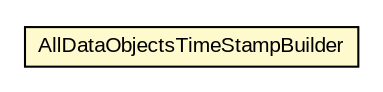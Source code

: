 #!/usr/local/bin/dot
#
# Class diagram 
# Generated by UMLGraph version R5_6-24-gf6e263 (http://www.umlgraph.org/)
#

digraph G {
	edge [fontname="arial",fontsize=10,labelfontname="arial",labelfontsize=10];
	node [fontname="arial",fontsize=10,shape=plaintext];
	nodesep=0.25;
	ranksep=0.5;
	// eu.europa.esig.dss.xades.signature.AllDataObjectsTimeStampBuilder
	c169234 [label=<<table title="eu.europa.esig.dss.xades.signature.AllDataObjectsTimeStampBuilder" border="0" cellborder="1" cellspacing="0" cellpadding="2" port="p" bgcolor="lemonChiffon" href="./AllDataObjectsTimeStampBuilder.html">
		<tr><td><table border="0" cellspacing="0" cellpadding="1">
<tr><td align="center" balign="center"> AllDataObjectsTimeStampBuilder </td></tr>
		</table></td></tr>
		</table>>, URL="./AllDataObjectsTimeStampBuilder.html", fontname="arial", fontcolor="black", fontsize=10.0];
}

